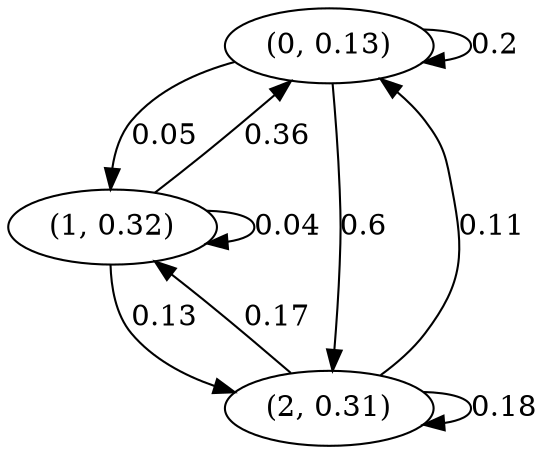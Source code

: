 digraph {
    0 [ label = "(0, 0.13)" ]
    1 [ label = "(1, 0.32)" ]
    2 [ label = "(2, 0.31)" ]
    0 -> 0 [ label = "0.2" ]
    1 -> 1 [ label = "0.04" ]
    2 -> 2 [ label = "0.18" ]
    1 -> 0 [ label = "0.36" ]
    2 -> 0 [ label = "0.11" ]
    0 -> 1 [ label = "0.05" ]
    2 -> 1 [ label = "0.17" ]
    0 -> 2 [ label = "0.6" ]
    1 -> 2 [ label = "0.13" ]
}

